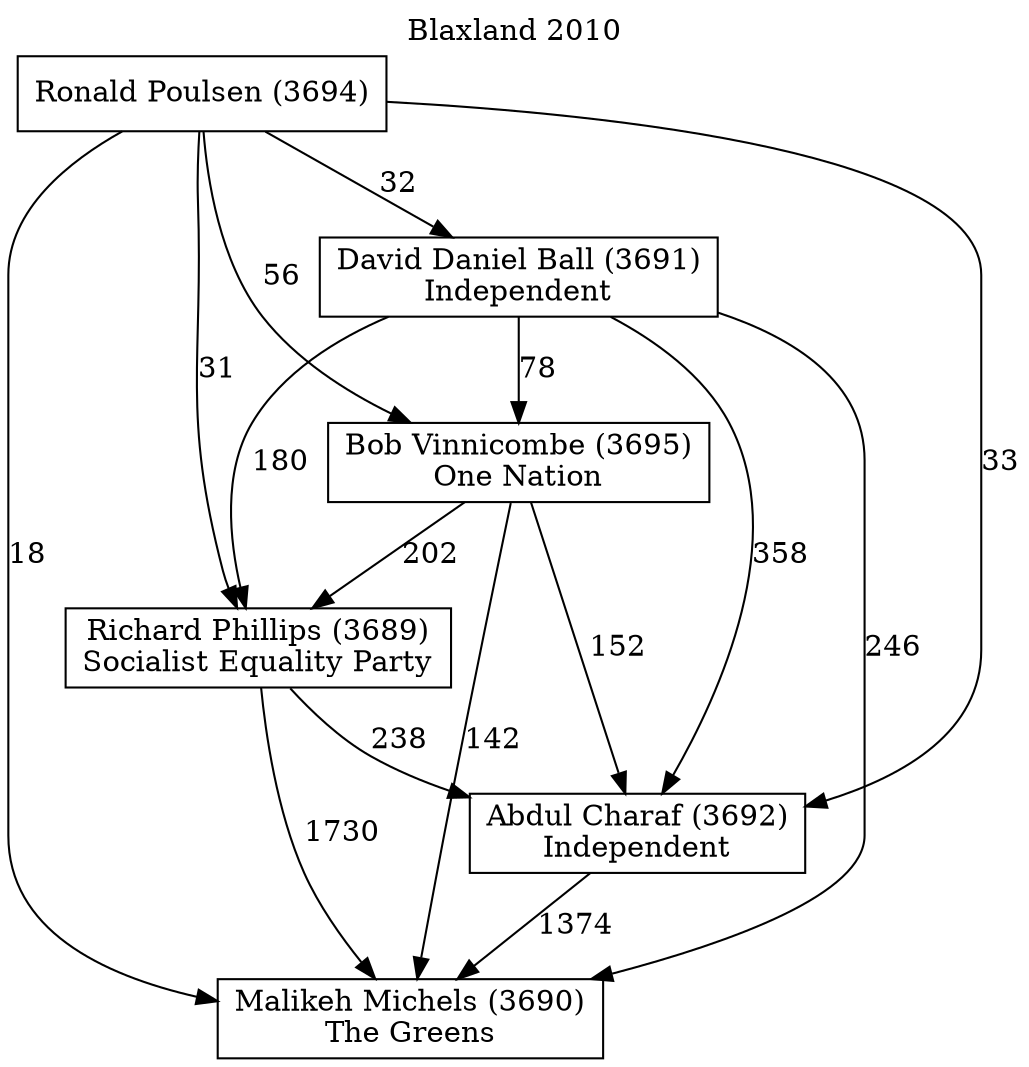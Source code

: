 // House preference flow
digraph "Malikeh Michels (3690)_Blaxland_2010" {
	graph [label="Blaxland 2010" labelloc=t mclimit=10]
	node [shape=box]
	"Malikeh Michels (3690)" [label="Malikeh Michels (3690)
The Greens"]
	"Abdul Charaf (3692)" [label="Abdul Charaf (3692)
Independent"]
	"Richard Phillips (3689)" [label="Richard Phillips (3689)
Socialist Equality Party"]
	"Bob Vinnicombe (3695)" [label="Bob Vinnicombe (3695)
One Nation"]
	"David Daniel Ball (3691)" [label="David Daniel Ball (3691)
Independent"]
	"Ronald Poulsen (3694)" [label="Ronald Poulsen (3694)
"]
	"Malikeh Michels (3690)" [label="Malikeh Michels (3690)
The Greens"]
	"Richard Phillips (3689)" [label="Richard Phillips (3689)
Socialist Equality Party"]
	"Bob Vinnicombe (3695)" [label="Bob Vinnicombe (3695)
One Nation"]
	"David Daniel Ball (3691)" [label="David Daniel Ball (3691)
Independent"]
	"Ronald Poulsen (3694)" [label="Ronald Poulsen (3694)
"]
	"Malikeh Michels (3690)" [label="Malikeh Michels (3690)
The Greens"]
	"Bob Vinnicombe (3695)" [label="Bob Vinnicombe (3695)
One Nation"]
	"David Daniel Ball (3691)" [label="David Daniel Ball (3691)
Independent"]
	"Ronald Poulsen (3694)" [label="Ronald Poulsen (3694)
"]
	"Malikeh Michels (3690)" [label="Malikeh Michels (3690)
The Greens"]
	"David Daniel Ball (3691)" [label="David Daniel Ball (3691)
Independent"]
	"Ronald Poulsen (3694)" [label="Ronald Poulsen (3694)
"]
	"Malikeh Michels (3690)" [label="Malikeh Michels (3690)
The Greens"]
	"Ronald Poulsen (3694)" [label="Ronald Poulsen (3694)
"]
	"Ronald Poulsen (3694)" [label="Ronald Poulsen (3694)
"]
	"David Daniel Ball (3691)" [label="David Daniel Ball (3691)
Independent"]
	"Ronald Poulsen (3694)" [label="Ronald Poulsen (3694)
"]
	"Ronald Poulsen (3694)" [label="Ronald Poulsen (3694)
"]
	"Bob Vinnicombe (3695)" [label="Bob Vinnicombe (3695)
One Nation"]
	"David Daniel Ball (3691)" [label="David Daniel Ball (3691)
Independent"]
	"Ronald Poulsen (3694)" [label="Ronald Poulsen (3694)
"]
	"Bob Vinnicombe (3695)" [label="Bob Vinnicombe (3695)
One Nation"]
	"Ronald Poulsen (3694)" [label="Ronald Poulsen (3694)
"]
	"Ronald Poulsen (3694)" [label="Ronald Poulsen (3694)
"]
	"David Daniel Ball (3691)" [label="David Daniel Ball (3691)
Independent"]
	"Ronald Poulsen (3694)" [label="Ronald Poulsen (3694)
"]
	"Ronald Poulsen (3694)" [label="Ronald Poulsen (3694)
"]
	"Richard Phillips (3689)" [label="Richard Phillips (3689)
Socialist Equality Party"]
	"Bob Vinnicombe (3695)" [label="Bob Vinnicombe (3695)
One Nation"]
	"David Daniel Ball (3691)" [label="David Daniel Ball (3691)
Independent"]
	"Ronald Poulsen (3694)" [label="Ronald Poulsen (3694)
"]
	"Richard Phillips (3689)" [label="Richard Phillips (3689)
Socialist Equality Party"]
	"David Daniel Ball (3691)" [label="David Daniel Ball (3691)
Independent"]
	"Ronald Poulsen (3694)" [label="Ronald Poulsen (3694)
"]
	"Richard Phillips (3689)" [label="Richard Phillips (3689)
Socialist Equality Party"]
	"Ronald Poulsen (3694)" [label="Ronald Poulsen (3694)
"]
	"Ronald Poulsen (3694)" [label="Ronald Poulsen (3694)
"]
	"David Daniel Ball (3691)" [label="David Daniel Ball (3691)
Independent"]
	"Ronald Poulsen (3694)" [label="Ronald Poulsen (3694)
"]
	"Ronald Poulsen (3694)" [label="Ronald Poulsen (3694)
"]
	"Bob Vinnicombe (3695)" [label="Bob Vinnicombe (3695)
One Nation"]
	"David Daniel Ball (3691)" [label="David Daniel Ball (3691)
Independent"]
	"Ronald Poulsen (3694)" [label="Ronald Poulsen (3694)
"]
	"Bob Vinnicombe (3695)" [label="Bob Vinnicombe (3695)
One Nation"]
	"Ronald Poulsen (3694)" [label="Ronald Poulsen (3694)
"]
	"Ronald Poulsen (3694)" [label="Ronald Poulsen (3694)
"]
	"David Daniel Ball (3691)" [label="David Daniel Ball (3691)
Independent"]
	"Ronald Poulsen (3694)" [label="Ronald Poulsen (3694)
"]
	"Ronald Poulsen (3694)" [label="Ronald Poulsen (3694)
"]
	"Abdul Charaf (3692)" [label="Abdul Charaf (3692)
Independent"]
	"Richard Phillips (3689)" [label="Richard Phillips (3689)
Socialist Equality Party"]
	"Bob Vinnicombe (3695)" [label="Bob Vinnicombe (3695)
One Nation"]
	"David Daniel Ball (3691)" [label="David Daniel Ball (3691)
Independent"]
	"Ronald Poulsen (3694)" [label="Ronald Poulsen (3694)
"]
	"Abdul Charaf (3692)" [label="Abdul Charaf (3692)
Independent"]
	"Bob Vinnicombe (3695)" [label="Bob Vinnicombe (3695)
One Nation"]
	"David Daniel Ball (3691)" [label="David Daniel Ball (3691)
Independent"]
	"Ronald Poulsen (3694)" [label="Ronald Poulsen (3694)
"]
	"Abdul Charaf (3692)" [label="Abdul Charaf (3692)
Independent"]
	"David Daniel Ball (3691)" [label="David Daniel Ball (3691)
Independent"]
	"Ronald Poulsen (3694)" [label="Ronald Poulsen (3694)
"]
	"Abdul Charaf (3692)" [label="Abdul Charaf (3692)
Independent"]
	"Ronald Poulsen (3694)" [label="Ronald Poulsen (3694)
"]
	"Ronald Poulsen (3694)" [label="Ronald Poulsen (3694)
"]
	"David Daniel Ball (3691)" [label="David Daniel Ball (3691)
Independent"]
	"Ronald Poulsen (3694)" [label="Ronald Poulsen (3694)
"]
	"Ronald Poulsen (3694)" [label="Ronald Poulsen (3694)
"]
	"Bob Vinnicombe (3695)" [label="Bob Vinnicombe (3695)
One Nation"]
	"David Daniel Ball (3691)" [label="David Daniel Ball (3691)
Independent"]
	"Ronald Poulsen (3694)" [label="Ronald Poulsen (3694)
"]
	"Bob Vinnicombe (3695)" [label="Bob Vinnicombe (3695)
One Nation"]
	"Ronald Poulsen (3694)" [label="Ronald Poulsen (3694)
"]
	"Ronald Poulsen (3694)" [label="Ronald Poulsen (3694)
"]
	"David Daniel Ball (3691)" [label="David Daniel Ball (3691)
Independent"]
	"Ronald Poulsen (3694)" [label="Ronald Poulsen (3694)
"]
	"Ronald Poulsen (3694)" [label="Ronald Poulsen (3694)
"]
	"Richard Phillips (3689)" [label="Richard Phillips (3689)
Socialist Equality Party"]
	"Bob Vinnicombe (3695)" [label="Bob Vinnicombe (3695)
One Nation"]
	"David Daniel Ball (3691)" [label="David Daniel Ball (3691)
Independent"]
	"Ronald Poulsen (3694)" [label="Ronald Poulsen (3694)
"]
	"Richard Phillips (3689)" [label="Richard Phillips (3689)
Socialist Equality Party"]
	"David Daniel Ball (3691)" [label="David Daniel Ball (3691)
Independent"]
	"Ronald Poulsen (3694)" [label="Ronald Poulsen (3694)
"]
	"Richard Phillips (3689)" [label="Richard Phillips (3689)
Socialist Equality Party"]
	"Ronald Poulsen (3694)" [label="Ronald Poulsen (3694)
"]
	"Ronald Poulsen (3694)" [label="Ronald Poulsen (3694)
"]
	"David Daniel Ball (3691)" [label="David Daniel Ball (3691)
Independent"]
	"Ronald Poulsen (3694)" [label="Ronald Poulsen (3694)
"]
	"Ronald Poulsen (3694)" [label="Ronald Poulsen (3694)
"]
	"Bob Vinnicombe (3695)" [label="Bob Vinnicombe (3695)
One Nation"]
	"David Daniel Ball (3691)" [label="David Daniel Ball (3691)
Independent"]
	"Ronald Poulsen (3694)" [label="Ronald Poulsen (3694)
"]
	"Bob Vinnicombe (3695)" [label="Bob Vinnicombe (3695)
One Nation"]
	"Ronald Poulsen (3694)" [label="Ronald Poulsen (3694)
"]
	"Ronald Poulsen (3694)" [label="Ronald Poulsen (3694)
"]
	"David Daniel Ball (3691)" [label="David Daniel Ball (3691)
Independent"]
	"Ronald Poulsen (3694)" [label="Ronald Poulsen (3694)
"]
	"Ronald Poulsen (3694)" [label="Ronald Poulsen (3694)
"]
	"Abdul Charaf (3692)" -> "Malikeh Michels (3690)" [label=1374]
	"Richard Phillips (3689)" -> "Abdul Charaf (3692)" [label=238]
	"Bob Vinnicombe (3695)" -> "Richard Phillips (3689)" [label=202]
	"David Daniel Ball (3691)" -> "Bob Vinnicombe (3695)" [label=78]
	"Ronald Poulsen (3694)" -> "David Daniel Ball (3691)" [label=32]
	"Richard Phillips (3689)" -> "Malikeh Michels (3690)" [label=1730]
	"Bob Vinnicombe (3695)" -> "Malikeh Michels (3690)" [label=142]
	"David Daniel Ball (3691)" -> "Malikeh Michels (3690)" [label=246]
	"Ronald Poulsen (3694)" -> "Malikeh Michels (3690)" [label=18]
	"Ronald Poulsen (3694)" -> "Bob Vinnicombe (3695)" [label=56]
	"David Daniel Ball (3691)" -> "Richard Phillips (3689)" [label=180]
	"Ronald Poulsen (3694)" -> "Richard Phillips (3689)" [label=31]
	"Bob Vinnicombe (3695)" -> "Abdul Charaf (3692)" [label=152]
	"David Daniel Ball (3691)" -> "Abdul Charaf (3692)" [label=358]
	"Ronald Poulsen (3694)" -> "Abdul Charaf (3692)" [label=33]
}
